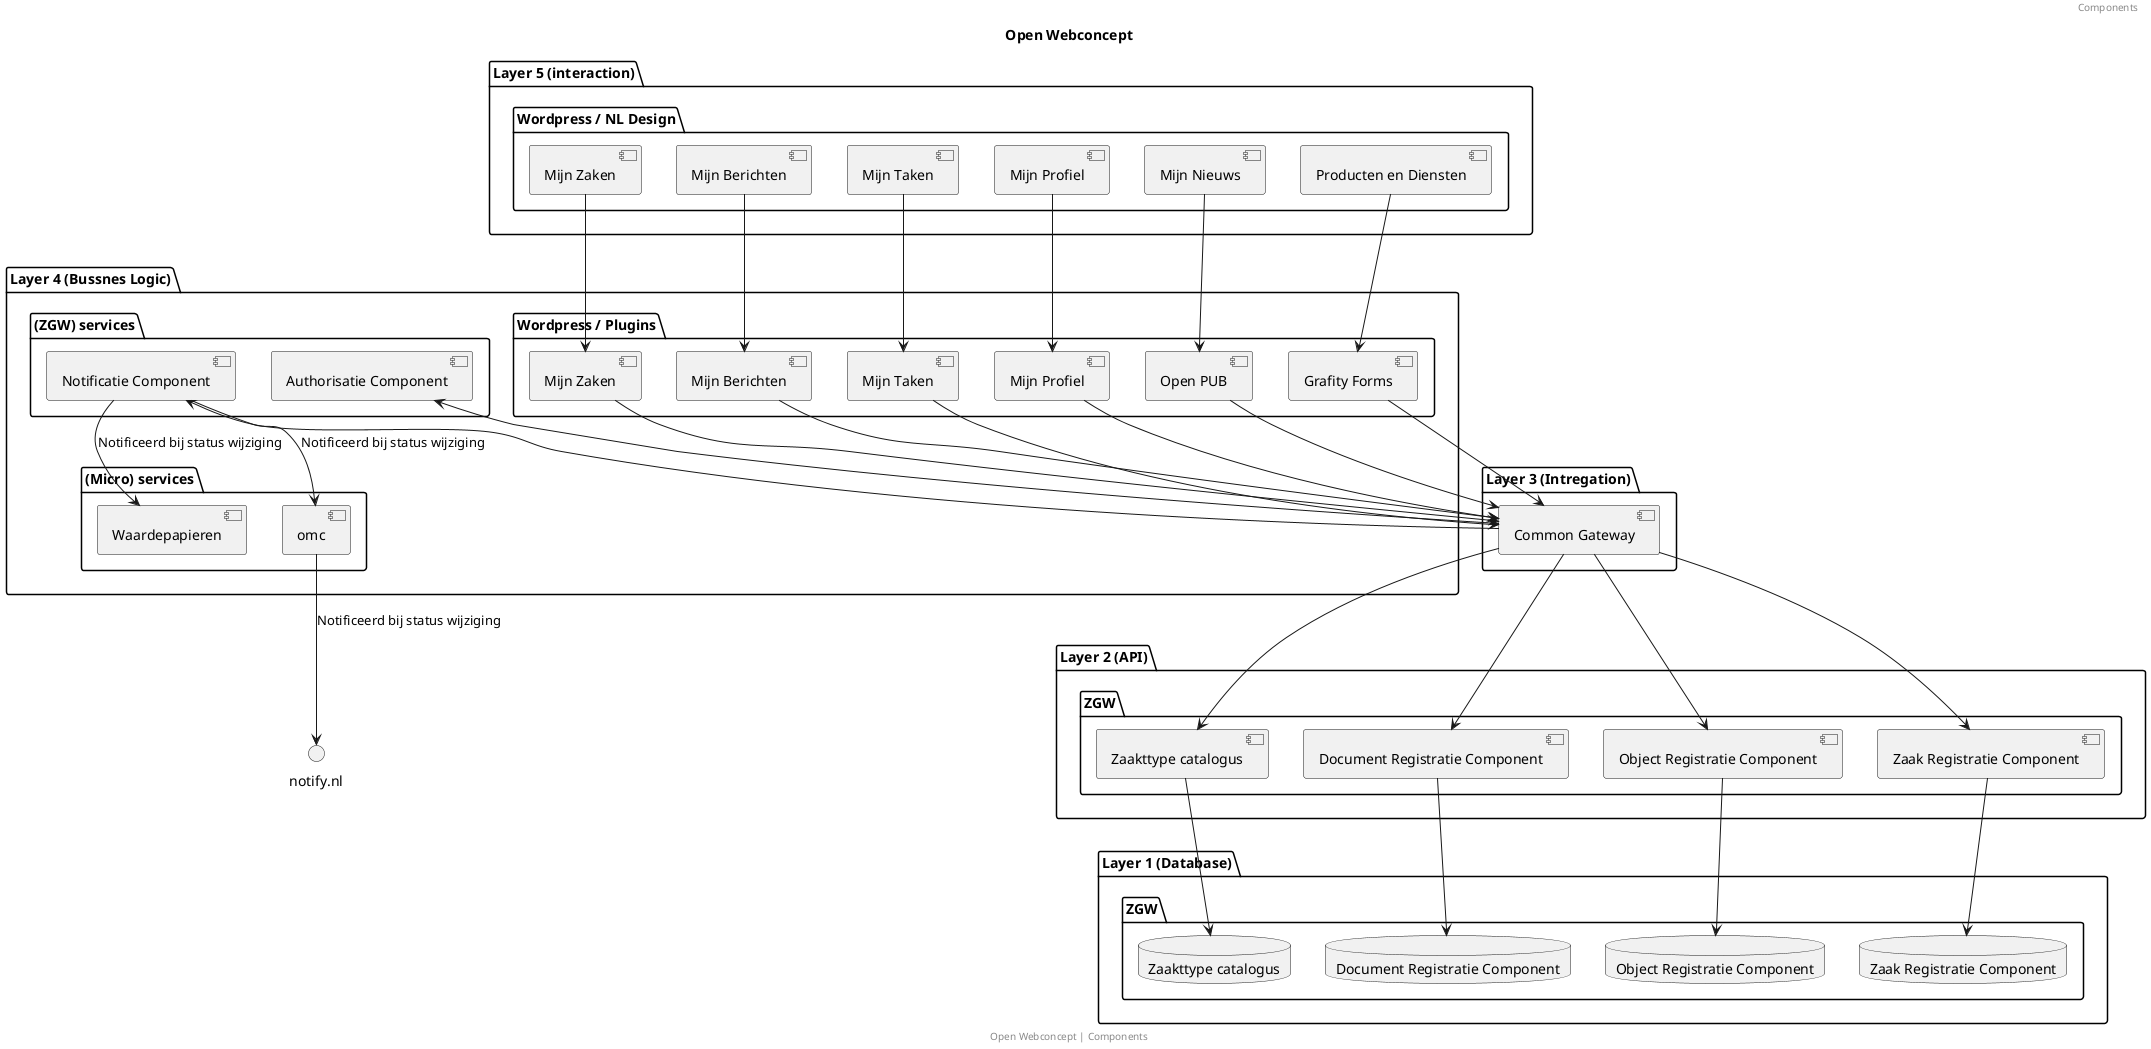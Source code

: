 @startuml
title: Open Webconcept
footer: Open Webconcept | Components
header: Components


package "Layer 5 (interaction)" {
package "Wordpress / NL Design" {
 [Mijn Zaken]  as mijnZakenUI
 [Mijn Berichten]  as mijnBerichtenUI
 [Mijn Taken]  as mijnTakenUI
 [Mijn Profiel]  as mijnProfielUI
 [Mijn Nieuws]  as mijnNieuwsUI
 [Producten en Diensten]  as mijnDienstenUI
}
}

package "Layer 4 (Bussnes Logic)" {
package "Wordpress / Plugins" {
 [Mijn Zaken]  as mijnZakenPlugin
 [Mijn Berichten]  as mijnBerichtenPlugin
 [Mijn Taken]  as mijnTakenPlugin
 [Mijn Profiel]  as mijnZProfielPlugin
 [Open PUB]  as mijnNieuwslugin
 [Grafity Forms]  as GrafityFormsPlugin
}
package "(Micro) services" {
 [Waardepapieren]  as WaardepapierenService
 [omc]  as omc
}
package "(ZGW) services" {
 [Notificatie Component]  as nc
 [Authorisatie Component]  as ac
}
}

package "Layer 3 (Intregation)" {
 [Common Gateway]  as gateway
}

package "Layer 2 (API)" {
package "ZGW" {
 [Zaak Registratie Component]  as zrc
 [Zaakttype catalogus]  as ztc
 [Document Registratie Component]  as drc
 [Object Registratie Component]  as orc
}
}

package "Layer 1 (Database)" {
package "ZGW" as zgwdb {
 database "Zaak Registratie Component"  as zrcDB
 database "Zaakttype catalogus"  as ztcDB
 database "Document Registratie Component"  as drcDB
 database "Object Registratie Component"  as orcDB
}
}

mijnZakenUI --> mijnZakenPlugin
mijnBerichtenUI--> mijnBerichtenPlugin
mijnTakenUI --> mijnTakenPlugin
mijnProfielUI --> mijnZProfielPlugin
mijnNieuwsUI --> mijnNieuwslugin
mijnDienstenUI --> GrafityFormsPlugin

mijnZakenPlugin --> gateway
mijnBerichtenPlugin --> gateway
mijnTakenPlugin --> gateway
mijnZProfielPlugin --> gateway
mijnNieuwslugin --> gateway
GrafityFormsPlugin --> gateway

gateway --> ztc
gateway --> zrc
gateway --> drc
gateway --> orc
gateway --> nc
gateway --> ac
nc --> WaardepapierenService: Notificeerd bij status wijziging
nc --> omc: Notificeerd bij status wijziging
omc --> notify.nl: Notificeerd bij status wijziging

ztc --> ztcDB
zrc --> zrcDB
drc --> drcDB
orc --> orcDB
@enduml
